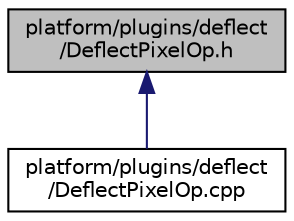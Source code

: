 digraph "platform/plugins/deflect/DeflectPixelOp.h"
{
 // LATEX_PDF_SIZE
  edge [fontname="Helvetica",fontsize="10",labelfontname="Helvetica",labelfontsize="10"];
  node [fontname="Helvetica",fontsize="10",shape=record];
  Node1 [label="platform/plugins/deflect\l/DeflectPixelOp.h",height=0.2,width=0.4,color="black", fillcolor="grey75", style="filled", fontcolor="black",tooltip=" "];
  Node1 -> Node2 [dir="back",color="midnightblue",fontsize="10",style="solid",fontname="Helvetica"];
  Node2 [label="platform/plugins/deflect\l/DeflectPixelOp.cpp",height=0.2,width=0.4,color="black", fillcolor="white", style="filled",URL="$df/de7/DeflectPixelOp_8cpp.html",tooltip=" "];
}
